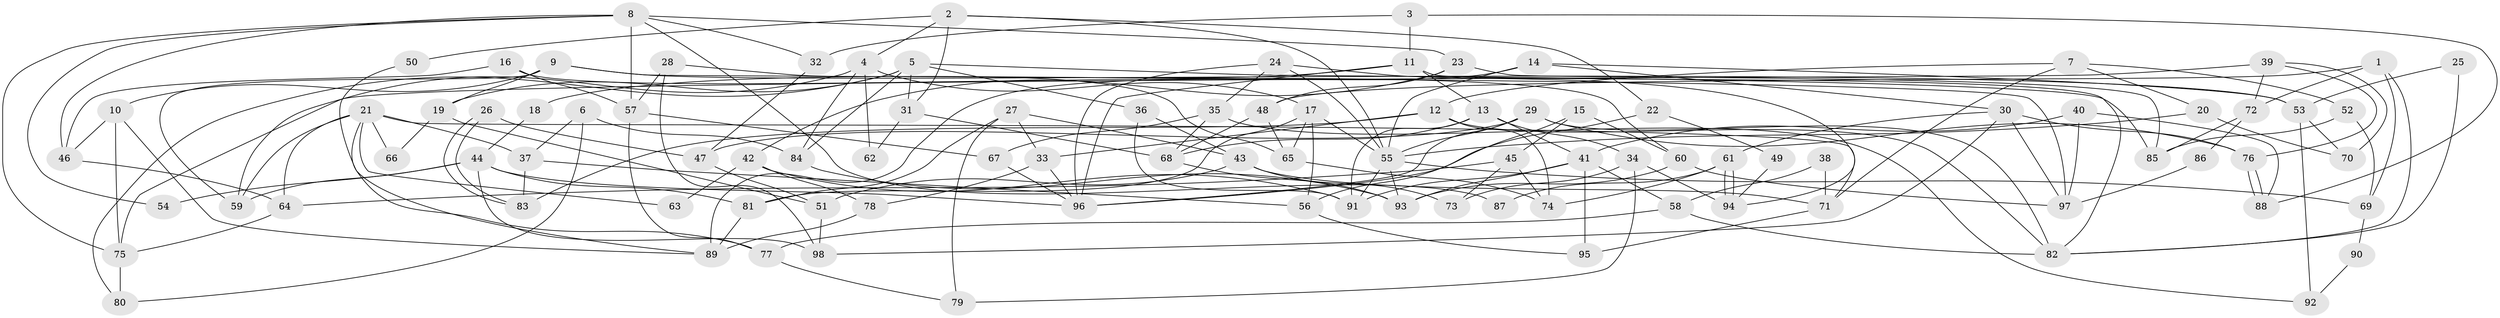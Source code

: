 // Generated by graph-tools (version 1.1) at 2025/15/03/09/25 04:15:15]
// undirected, 98 vertices, 196 edges
graph export_dot {
graph [start="1"]
  node [color=gray90,style=filled];
  1;
  2;
  3;
  4;
  5;
  6;
  7;
  8;
  9;
  10;
  11;
  12;
  13;
  14;
  15;
  16;
  17;
  18;
  19;
  20;
  21;
  22;
  23;
  24;
  25;
  26;
  27;
  28;
  29;
  30;
  31;
  32;
  33;
  34;
  35;
  36;
  37;
  38;
  39;
  40;
  41;
  42;
  43;
  44;
  45;
  46;
  47;
  48;
  49;
  50;
  51;
  52;
  53;
  54;
  55;
  56;
  57;
  58;
  59;
  60;
  61;
  62;
  63;
  64;
  65;
  66;
  67;
  68;
  69;
  70;
  71;
  72;
  73;
  74;
  75;
  76;
  77;
  78;
  79;
  80;
  81;
  82;
  83;
  84;
  85;
  86;
  87;
  88;
  89;
  90;
  91;
  92;
  93;
  94;
  95;
  96;
  97;
  98;
  1 -- 48;
  1 -- 72;
  1 -- 69;
  1 -- 82;
  2 -- 55;
  2 -- 4;
  2 -- 22;
  2 -- 31;
  2 -- 50;
  3 -- 88;
  3 -- 11;
  3 -- 32;
  4 -- 17;
  4 -- 84;
  4 -- 59;
  4 -- 62;
  5 -- 31;
  5 -- 80;
  5 -- 19;
  5 -- 36;
  5 -- 84;
  5 -- 85;
  6 -- 84;
  6 -- 37;
  6 -- 80;
  7 -- 71;
  7 -- 12;
  7 -- 20;
  7 -- 52;
  8 -- 32;
  8 -- 46;
  8 -- 23;
  8 -- 54;
  8 -- 57;
  8 -- 75;
  8 -- 87;
  9 -- 19;
  9 -- 59;
  9 -- 10;
  9 -- 53;
  9 -- 97;
  10 -- 75;
  10 -- 46;
  10 -- 89;
  11 -- 13;
  11 -- 82;
  11 -- 18;
  11 -- 96;
  12 -- 82;
  12 -- 33;
  12 -- 74;
  12 -- 83;
  13 -- 41;
  13 -- 68;
  13 -- 34;
  13 -- 91;
  14 -- 30;
  14 -- 53;
  14 -- 55;
  14 -- 89;
  15 -- 60;
  15 -- 45;
  15 -- 56;
  16 -- 46;
  16 -- 60;
  16 -- 57;
  17 -- 55;
  17 -- 56;
  17 -- 65;
  17 -- 81;
  18 -- 44;
  19 -- 51;
  19 -- 66;
  20 -- 55;
  20 -- 70;
  21 -- 59;
  21 -- 77;
  21 -- 37;
  21 -- 63;
  21 -- 64;
  21 -- 66;
  21 -- 71;
  22 -- 96;
  22 -- 49;
  23 -- 42;
  23 -- 48;
  23 -- 85;
  24 -- 55;
  24 -- 96;
  24 -- 35;
  24 -- 94;
  25 -- 53;
  25 -- 82;
  26 -- 83;
  26 -- 83;
  26 -- 47;
  27 -- 43;
  27 -- 81;
  27 -- 33;
  27 -- 79;
  28 -- 57;
  28 -- 98;
  28 -- 65;
  29 -- 55;
  29 -- 96;
  29 -- 47;
  29 -- 76;
  29 -- 82;
  30 -- 61;
  30 -- 76;
  30 -- 97;
  30 -- 98;
  31 -- 68;
  31 -- 62;
  32 -- 47;
  33 -- 96;
  33 -- 78;
  34 -- 94;
  34 -- 73;
  34 -- 79;
  35 -- 68;
  35 -- 67;
  35 -- 92;
  36 -- 91;
  36 -- 43;
  37 -- 83;
  37 -- 56;
  38 -- 71;
  38 -- 58;
  39 -- 76;
  39 -- 75;
  39 -- 70;
  39 -- 72;
  40 -- 97;
  40 -- 41;
  40 -- 88;
  41 -- 91;
  41 -- 58;
  41 -- 93;
  41 -- 95;
  42 -- 78;
  42 -- 91;
  42 -- 63;
  43 -- 71;
  43 -- 51;
  43 -- 73;
  44 -- 96;
  44 -- 81;
  44 -- 54;
  44 -- 59;
  44 -- 98;
  45 -- 73;
  45 -- 74;
  45 -- 64;
  46 -- 64;
  47 -- 51;
  48 -- 65;
  48 -- 68;
  49 -- 94;
  50 -- 89;
  51 -- 98;
  52 -- 85;
  52 -- 69;
  53 -- 70;
  53 -- 92;
  55 -- 69;
  55 -- 91;
  55 -- 93;
  56 -- 95;
  57 -- 67;
  57 -- 77;
  58 -- 77;
  58 -- 82;
  60 -- 93;
  60 -- 97;
  61 -- 94;
  61 -- 94;
  61 -- 74;
  61 -- 87;
  64 -- 75;
  65 -- 74;
  67 -- 96;
  68 -- 93;
  69 -- 90;
  71 -- 95;
  72 -- 85;
  72 -- 86;
  75 -- 80;
  76 -- 88;
  76 -- 88;
  77 -- 79;
  78 -- 89;
  81 -- 89;
  84 -- 93;
  86 -- 97;
  90 -- 92;
}
